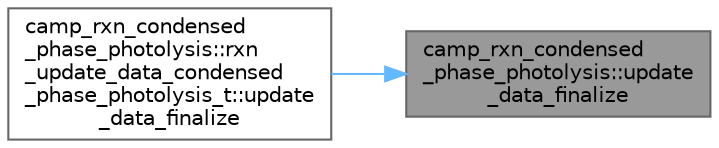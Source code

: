 digraph "camp_rxn_condensed_phase_photolysis::update_data_finalize"
{
 // LATEX_PDF_SIZE
  bgcolor="transparent";
  edge [fontname=Helvetica,fontsize=10,labelfontname=Helvetica,labelfontsize=10];
  node [fontname=Helvetica,fontsize=10,shape=box,height=0.2,width=0.4];
  rankdir="RL";
  Node1 [label="camp_rxn_condensed\l_phase_photolysis::update\l_data_finalize",height=0.2,width=0.4,color="gray40", fillcolor="grey60", style="filled", fontcolor="black",tooltip="Finalize an update data object."];
  Node1 -> Node2 [dir="back",color="steelblue1",style="solid"];
  Node2 [label="camp_rxn_condensed\l_phase_photolysis::rxn\l_update_data_condensed\l_phase_photolysis_t::update\l_data_finalize",height=0.2,width=0.4,color="grey40", fillcolor="white", style="filled",URL="$structcamp__rxn__condensed__phase__photolysis_1_1rxn__update__data__condensed__phase__photolysis__t.html#ad01a56d0993dd7997253e220af851975",tooltip="Finalize the rate update data."];
}
